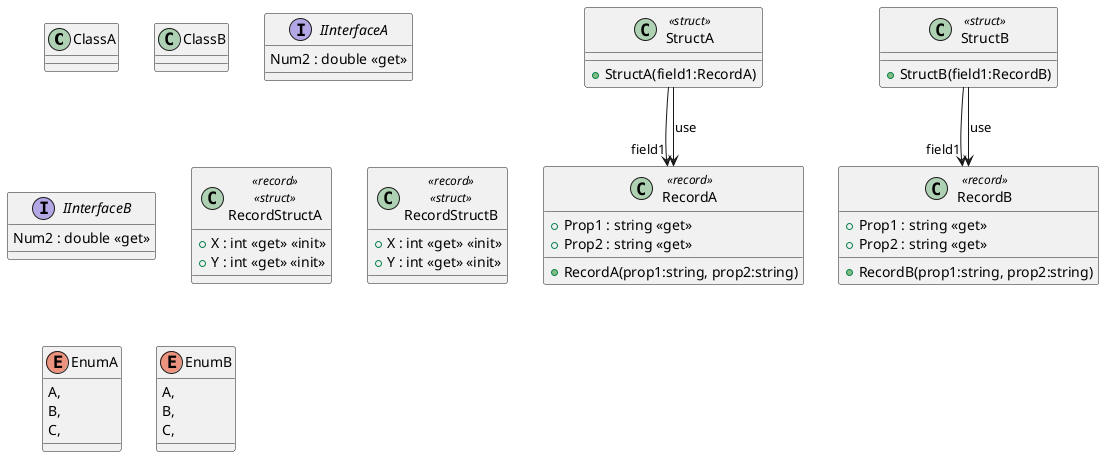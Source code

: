 ﻿@startuml
class ClassA {
}
class ClassB {
}
interface IInterfaceA {
    Num2 : double <<get>>
}
interface IInterfaceB {
    Num2 : double <<get>>
}
class RecordA <<record>> {
    + Prop1 : string <<get>>
    + Prop2 : string <<get>>
    + RecordA(prop1:string, prop2:string)
}
class RecordB <<record>> {
    + Prop1 : string <<get>>
    + Prop2 : string <<get>>
    + RecordB(prop1:string, prop2:string)
}
class StructA <<struct>> {
    + StructA(field1:RecordA)
}
class StructB <<struct>> {
    + StructB(field1:RecordB)
}
class RecordStructA <<record>> <<struct>> {
    + X : int <<get>> <<init>>
    + Y : int <<get>> <<init>>
}
class RecordStructB <<record>> <<struct>> {
    + X : int <<get>> <<init>>
    + Y : int <<get>> <<init>>
}
enum EnumA {
    A,
    B,
    C,
}
enum EnumB {
    A,
    B,
    C,
}
StructA --> "field1" RecordA
StructA --> RecordA : "use"
StructB --> "field1" RecordB
StructB --> RecordB : "use"
@enduml
